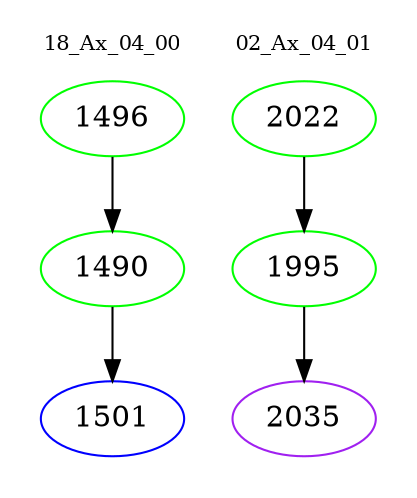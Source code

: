 digraph{
subgraph cluster_0 {
color = white
label = "18_Ax_04_00";
fontsize=10;
T0_1496 [label="1496", color="green"]
T0_1496 -> T0_1490 [color="black"]
T0_1490 [label="1490", color="green"]
T0_1490 -> T0_1501 [color="black"]
T0_1501 [label="1501", color="blue"]
}
subgraph cluster_1 {
color = white
label = "02_Ax_04_01";
fontsize=10;
T1_2022 [label="2022", color="green"]
T1_2022 -> T1_1995 [color="black"]
T1_1995 [label="1995", color="green"]
T1_1995 -> T1_2035 [color="black"]
T1_2035 [label="2035", color="purple"]
}
}
